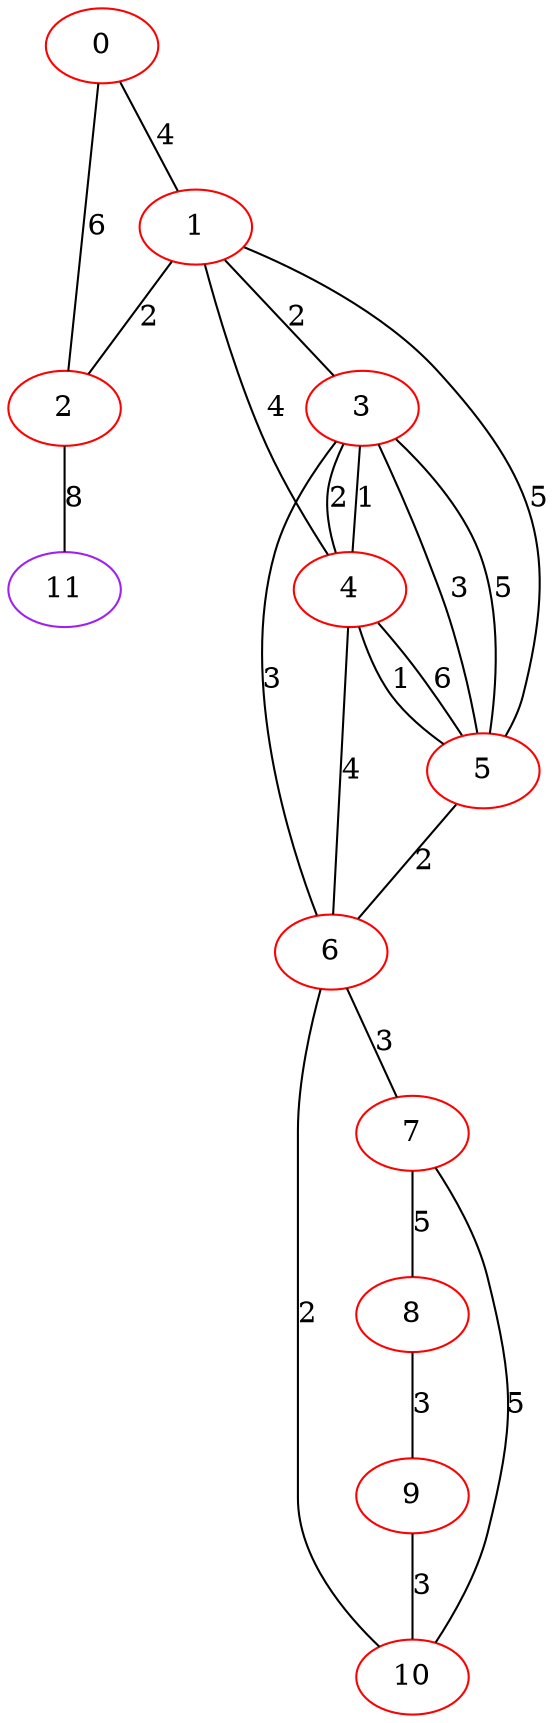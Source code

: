 graph "" {
0 [color=red, weight=1];
1 [color=red, weight=1];
2 [color=red, weight=1];
3 [color=red, weight=1];
4 [color=red, weight=1];
5 [color=red, weight=1];
6 [color=red, weight=1];
7 [color=red, weight=1];
8 [color=red, weight=1];
9 [color=red, weight=1];
10 [color=red, weight=1];
11 [color=purple, weight=4];
0 -- 1  [key=0, label=4];
0 -- 2  [key=0, label=6];
1 -- 2  [key=0, label=2];
1 -- 3  [key=0, label=2];
1 -- 4  [key=0, label=4];
1 -- 5  [key=0, label=5];
2 -- 11  [key=0, label=8];
3 -- 4  [key=0, label=2];
3 -- 4  [key=1, label=1];
3 -- 5  [key=0, label=3];
3 -- 5  [key=1, label=5];
3 -- 6  [key=0, label=3];
4 -- 5  [key=0, label=1];
4 -- 5  [key=1, label=6];
4 -- 6  [key=0, label=4];
5 -- 6  [key=0, label=2];
6 -- 10  [key=0, label=2];
6 -- 7  [key=0, label=3];
7 -- 8  [key=0, label=5];
7 -- 10  [key=0, label=5];
8 -- 9  [key=0, label=3];
9 -- 10  [key=0, label=3];
}
